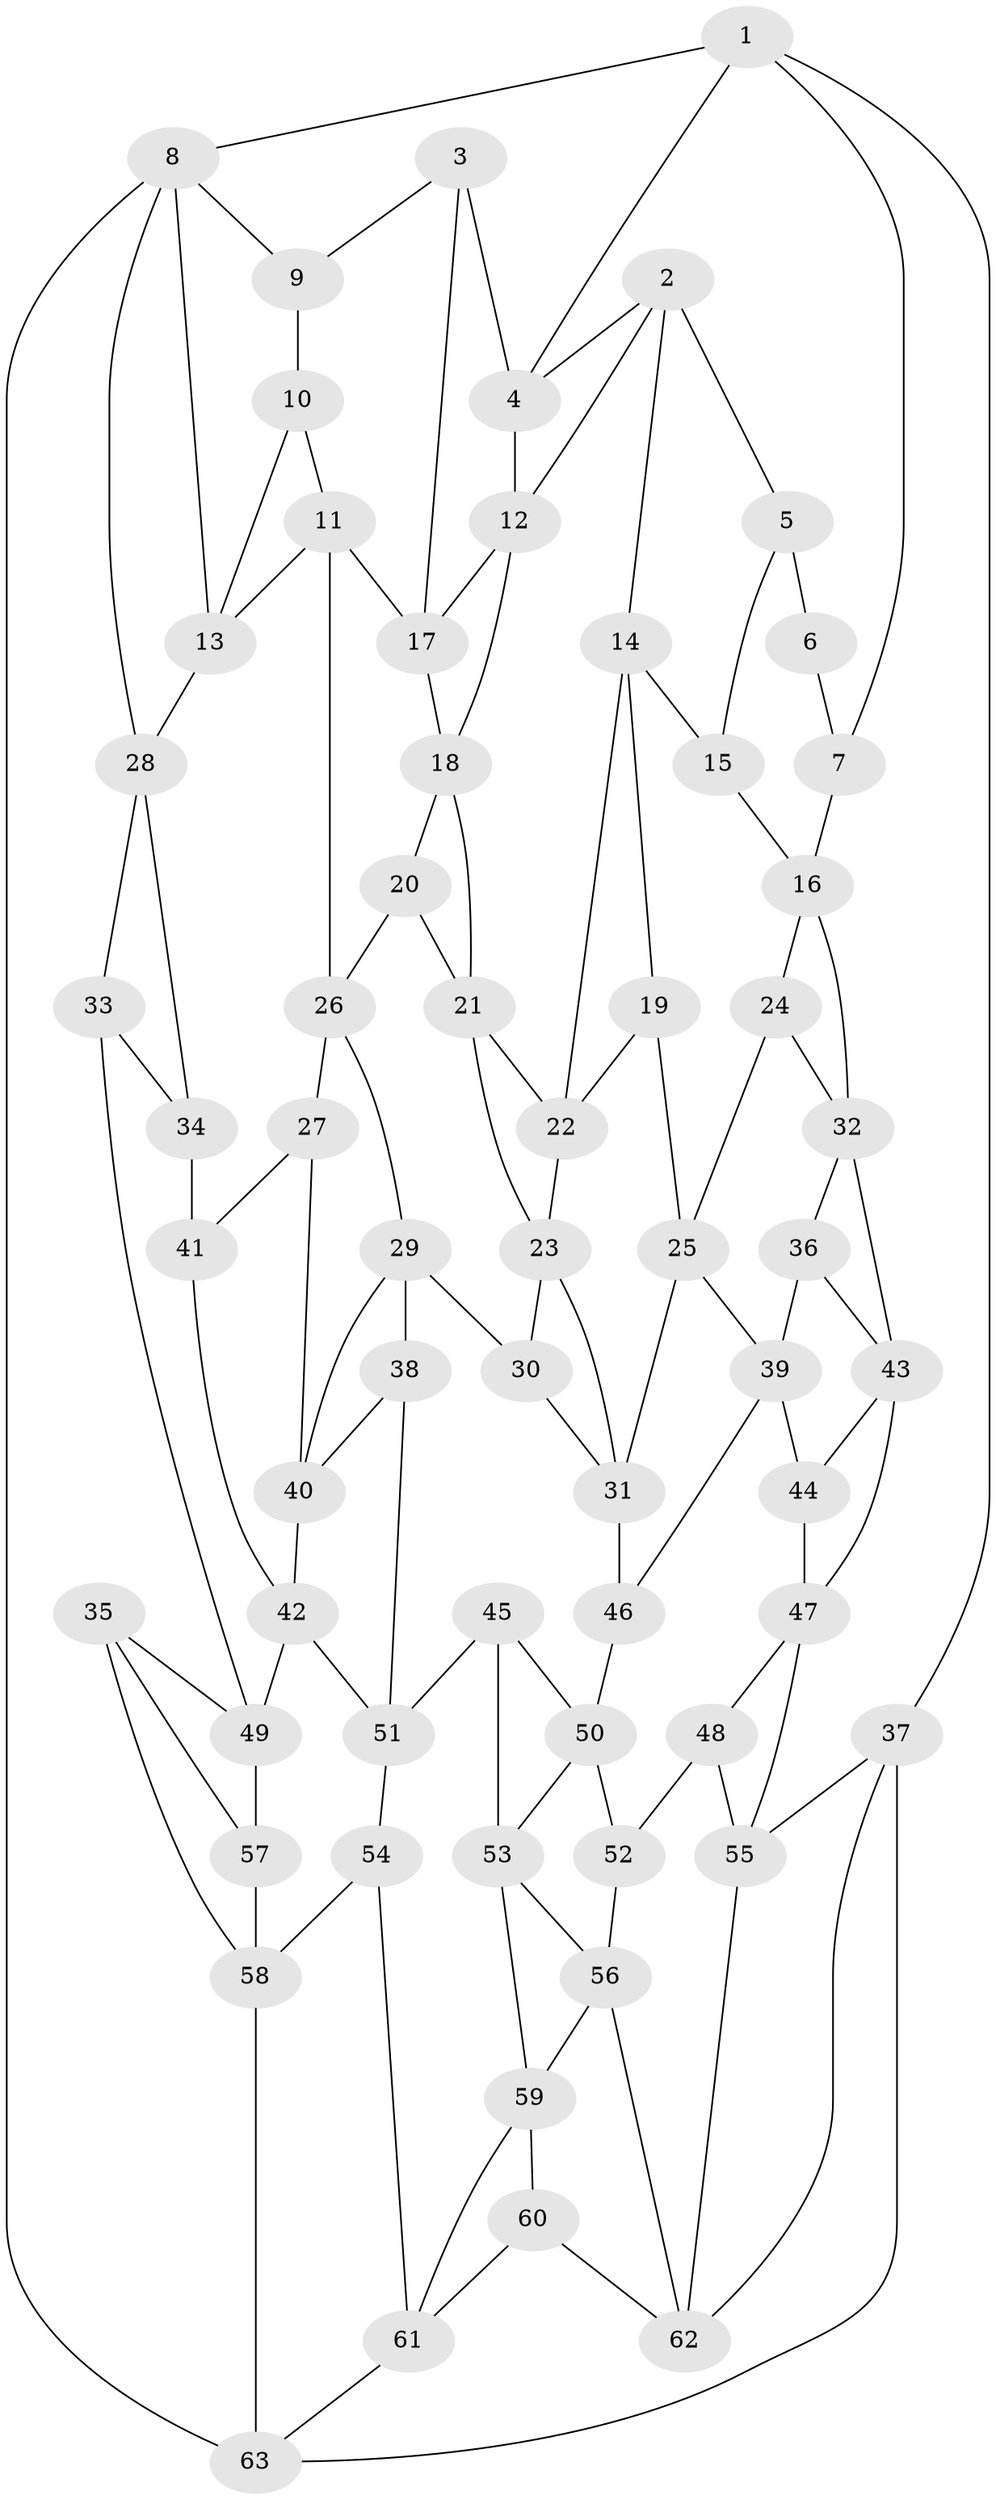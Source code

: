 // original degree distribution, {4: 0.23015873015873015, 6: 0.23015873015873015, 5: 0.5158730158730159, 3: 0.023809523809523808}
// Generated by graph-tools (version 1.1) at 2025/03/03/09/25 03:03:11]
// undirected, 63 vertices, 113 edges
graph export_dot {
graph [start="1"]
  node [color=gray90,style=filled];
  1;
  2;
  3;
  4;
  5;
  6;
  7;
  8;
  9;
  10;
  11;
  12;
  13;
  14;
  15;
  16;
  17;
  18;
  19;
  20;
  21;
  22;
  23;
  24;
  25;
  26;
  27;
  28;
  29;
  30;
  31;
  32;
  33;
  34;
  35;
  36;
  37;
  38;
  39;
  40;
  41;
  42;
  43;
  44;
  45;
  46;
  47;
  48;
  49;
  50;
  51;
  52;
  53;
  54;
  55;
  56;
  57;
  58;
  59;
  60;
  61;
  62;
  63;
  1 -- 4 [weight=1.0];
  1 -- 7 [weight=1.0];
  1 -- 8 [weight=1.0];
  1 -- 37 [weight=1.0];
  2 -- 4 [weight=1.0];
  2 -- 5 [weight=1.0];
  2 -- 12 [weight=1.0];
  2 -- 14 [weight=1.0];
  3 -- 4 [weight=2.0];
  3 -- 9 [weight=1.0];
  3 -- 17 [weight=1.0];
  4 -- 12 [weight=1.0];
  5 -- 6 [weight=2.0];
  5 -- 15 [weight=1.0];
  6 -- 7 [weight=2.0];
  7 -- 16 [weight=1.0];
  8 -- 9 [weight=1.0];
  8 -- 13 [weight=1.0];
  8 -- 28 [weight=1.0];
  8 -- 63 [weight=1.0];
  9 -- 10 [weight=2.0];
  10 -- 11 [weight=1.0];
  10 -- 13 [weight=1.0];
  11 -- 13 [weight=1.0];
  11 -- 17 [weight=1.0];
  11 -- 26 [weight=1.0];
  12 -- 17 [weight=1.0];
  12 -- 18 [weight=1.0];
  13 -- 28 [weight=1.0];
  14 -- 15 [weight=1.0];
  14 -- 19 [weight=1.0];
  14 -- 22 [weight=1.0];
  15 -- 16 [weight=1.0];
  16 -- 24 [weight=1.0];
  16 -- 32 [weight=1.0];
  17 -- 18 [weight=1.0];
  18 -- 20 [weight=1.0];
  18 -- 21 [weight=1.0];
  19 -- 22 [weight=1.0];
  19 -- 25 [weight=1.0];
  20 -- 21 [weight=1.0];
  20 -- 26 [weight=1.0];
  21 -- 22 [weight=1.0];
  21 -- 23 [weight=1.0];
  22 -- 23 [weight=1.0];
  23 -- 30 [weight=1.0];
  23 -- 31 [weight=1.0];
  24 -- 25 [weight=1.0];
  24 -- 32 [weight=1.0];
  25 -- 31 [weight=1.0];
  25 -- 39 [weight=1.0];
  26 -- 27 [weight=1.0];
  26 -- 29 [weight=1.0];
  27 -- 40 [weight=1.0];
  27 -- 41 [weight=1.0];
  28 -- 33 [weight=1.0];
  28 -- 34 [weight=1.0];
  29 -- 30 [weight=1.0];
  29 -- 38 [weight=1.0];
  29 -- 40 [weight=1.0];
  30 -- 31 [weight=1.0];
  31 -- 46 [weight=1.0];
  32 -- 36 [weight=1.0];
  32 -- 43 [weight=1.0];
  33 -- 34 [weight=1.0];
  33 -- 49 [weight=1.0];
  34 -- 41 [weight=2.0];
  35 -- 49 [weight=1.0];
  35 -- 57 [weight=1.0];
  35 -- 58 [weight=1.0];
  36 -- 39 [weight=1.0];
  36 -- 43 [weight=1.0];
  37 -- 55 [weight=1.0];
  37 -- 62 [weight=1.0];
  37 -- 63 [weight=1.0];
  38 -- 40 [weight=1.0];
  38 -- 51 [weight=1.0];
  39 -- 44 [weight=1.0];
  39 -- 46 [weight=1.0];
  40 -- 42 [weight=1.0];
  41 -- 42 [weight=1.0];
  42 -- 49 [weight=1.0];
  42 -- 51 [weight=1.0];
  43 -- 44 [weight=1.0];
  43 -- 47 [weight=1.0];
  44 -- 47 [weight=1.0];
  45 -- 50 [weight=1.0];
  45 -- 51 [weight=1.0];
  45 -- 53 [weight=1.0];
  46 -- 50 [weight=2.0];
  47 -- 48 [weight=1.0];
  47 -- 55 [weight=1.0];
  48 -- 52 [weight=1.0];
  48 -- 55 [weight=1.0];
  49 -- 57 [weight=1.0];
  50 -- 52 [weight=2.0];
  50 -- 53 [weight=1.0];
  51 -- 54 [weight=1.0];
  52 -- 56 [weight=1.0];
  53 -- 56 [weight=1.0];
  53 -- 59 [weight=1.0];
  54 -- 58 [weight=1.0];
  54 -- 61 [weight=1.0];
  55 -- 62 [weight=1.0];
  56 -- 59 [weight=1.0];
  56 -- 62 [weight=1.0];
  57 -- 58 [weight=2.0];
  58 -- 63 [weight=2.0];
  59 -- 60 [weight=1.0];
  59 -- 61 [weight=1.0];
  60 -- 61 [weight=1.0];
  60 -- 62 [weight=1.0];
  61 -- 63 [weight=1.0];
}
